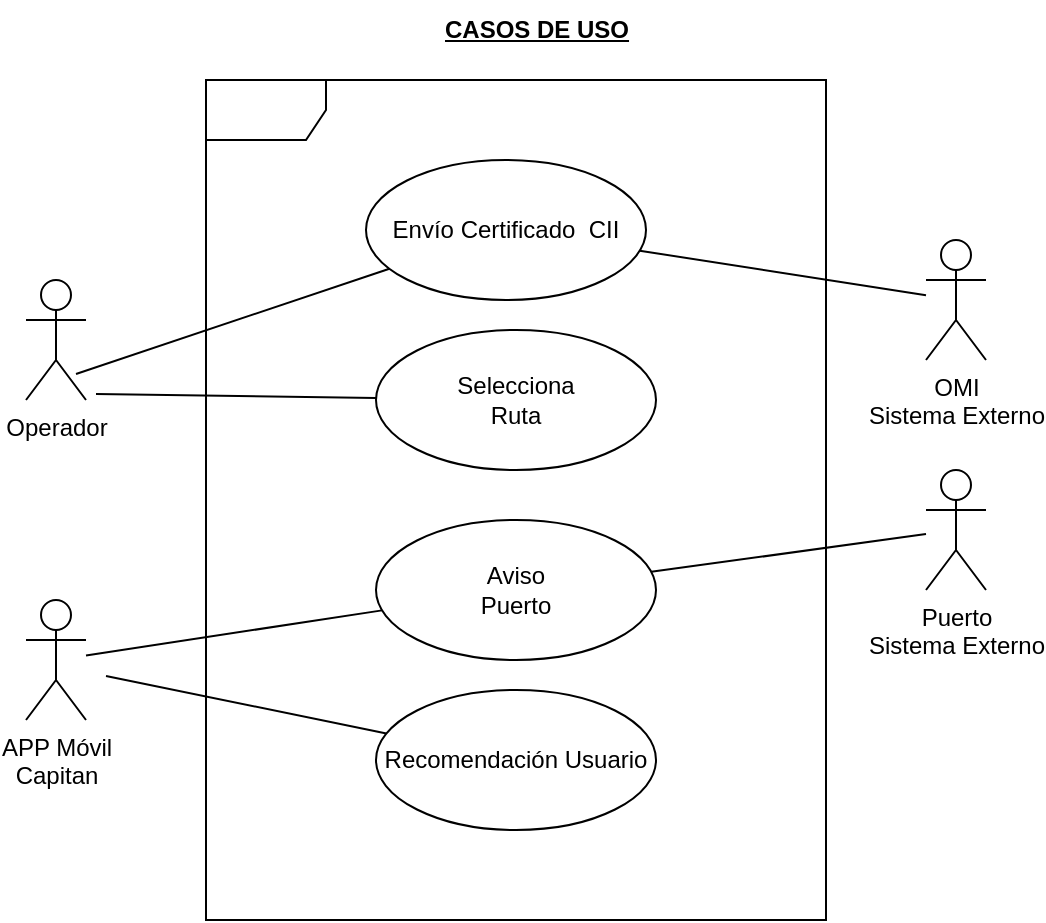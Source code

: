 <mxfile version="24.0.7" type="github">
  <diagram name="Page-1" id="L1FjgBwMozQ6Us8v5sE2">
    <mxGraphModel dx="794" dy="422" grid="1" gridSize="10" guides="1" tooltips="1" connect="1" arrows="1" fold="1" page="1" pageScale="1" pageWidth="850" pageHeight="1100" math="0" shadow="0">
      <root>
        <mxCell id="0" />
        <mxCell id="1" parent="0" />
        <mxCell id="9S_6TezDdUrS7J8Zfk-Y-1" value="Operador" style="shape=umlActor;verticalLabelPosition=bottom;verticalAlign=top;html=1;" vertex="1" parent="1">
          <mxGeometry x="140" y="150" width="30" height="60" as="geometry" />
        </mxCell>
        <mxCell id="9S_6TezDdUrS7J8Zfk-Y-2" value="" style="shape=umlFrame;whiteSpace=wrap;html=1;pointerEvents=0;" vertex="1" parent="1">
          <mxGeometry x="230" y="50" width="310" height="420" as="geometry" />
        </mxCell>
        <mxCell id="9S_6TezDdUrS7J8Zfk-Y-6" value="Envío Certificado&amp;nbsp; CII " style="ellipse;whiteSpace=wrap;html=1;" vertex="1" parent="1">
          <mxGeometry x="310" y="90" width="140" height="70" as="geometry" />
        </mxCell>
        <mxCell id="9S_6TezDdUrS7J8Zfk-Y-7" value="" style="endArrow=none;html=1;rounded=0;exitX=0.833;exitY=0.783;exitDx=0;exitDy=0;exitPerimeter=0;" edge="1" parent="1" source="9S_6TezDdUrS7J8Zfk-Y-1" target="9S_6TezDdUrS7J8Zfk-Y-6">
          <mxGeometry width="50" height="50" relative="1" as="geometry">
            <mxPoint x="169" y="202" as="sourcePoint" />
            <mxPoint x="328" y="172" as="targetPoint" />
          </mxGeometry>
        </mxCell>
        <mxCell id="9S_6TezDdUrS7J8Zfk-Y-13" value="OMI&lt;div&gt;Sistema Externo&lt;br&gt;&lt;/div&gt;" style="shape=umlActor;verticalLabelPosition=bottom;verticalAlign=top;html=1;outlineConnect=0;" vertex="1" parent="1">
          <mxGeometry x="590" y="130" width="30" height="60" as="geometry" />
        </mxCell>
        <mxCell id="9S_6TezDdUrS7J8Zfk-Y-17" value="" style="endArrow=none;html=1;rounded=0;" edge="1" parent="1" source="9S_6TezDdUrS7J8Zfk-Y-6" target="9S_6TezDdUrS7J8Zfk-Y-13">
          <mxGeometry width="50" height="50" relative="1" as="geometry">
            <mxPoint x="169" y="202" as="sourcePoint" />
            <mxPoint x="318" y="112" as="targetPoint" />
          </mxGeometry>
        </mxCell>
        <mxCell id="9S_6TezDdUrS7J8Zfk-Y-18" value="CASOS DE USO" style="text;html=1;align=center;verticalAlign=middle;resizable=0;points=[];autosize=1;strokeColor=none;fillColor=none;fontStyle=5" vertex="1" parent="1">
          <mxGeometry x="340" y="10" width="110" height="30" as="geometry" />
        </mxCell>
        <mxCell id="9S_6TezDdUrS7J8Zfk-Y-20" value="&lt;div&gt;APP Móvil&lt;/div&gt;&lt;div&gt;Capitan&lt;br&gt;&lt;/div&gt;" style="shape=umlActor;verticalLabelPosition=bottom;verticalAlign=top;html=1;outlineConnect=0;" vertex="1" parent="1">
          <mxGeometry x="140" y="310" width="30" height="60" as="geometry" />
        </mxCell>
        <mxCell id="9S_6TezDdUrS7J8Zfk-Y-25" value="&lt;div&gt;Puerto&lt;/div&gt;&lt;div&gt;Sistema Externo&lt;br&gt;&lt;/div&gt;&lt;div&gt;&lt;br&gt;&lt;/div&gt;" style="shape=umlActor;verticalLabelPosition=bottom;verticalAlign=top;html=1;outlineConnect=0;" vertex="1" parent="1">
          <mxGeometry x="590" y="245" width="30" height="60" as="geometry" />
        </mxCell>
        <mxCell id="9S_6TezDdUrS7J8Zfk-Y-26" value="" style="endArrow=none;html=1;rounded=0;" edge="1" parent="1" source="9S_6TezDdUrS7J8Zfk-Y-27" target="9S_6TezDdUrS7J8Zfk-Y-25">
          <mxGeometry width="50" height="50" relative="1" as="geometry">
            <mxPoint x="460" y="176" as="sourcePoint" />
            <mxPoint x="680" y="180" as="targetPoint" />
            <Array as="points" />
          </mxGeometry>
        </mxCell>
        <mxCell id="9S_6TezDdUrS7J8Zfk-Y-27" value="&lt;div&gt;Aviso&lt;/div&gt;&lt;div&gt;Puerto&lt;br&gt;&lt;/div&gt;" style="ellipse;whiteSpace=wrap;html=1;" vertex="1" parent="1">
          <mxGeometry x="315" y="270" width="140" height="70" as="geometry" />
        </mxCell>
        <mxCell id="9S_6TezDdUrS7J8Zfk-Y-28" value="" style="endArrow=none;html=1;rounded=0;" edge="1" parent="1" source="9S_6TezDdUrS7J8Zfk-Y-20" target="9S_6TezDdUrS7J8Zfk-Y-27">
          <mxGeometry width="50" height="50" relative="1" as="geometry">
            <mxPoint x="175" y="207" as="sourcePoint" />
            <mxPoint x="323" y="185" as="targetPoint" />
          </mxGeometry>
        </mxCell>
        <mxCell id="9S_6TezDdUrS7J8Zfk-Y-30" value="&lt;div&gt;Selecciona&lt;/div&gt;&lt;div&gt;Ruta&lt;br&gt;&lt;/div&gt;" style="ellipse;whiteSpace=wrap;html=1;" vertex="1" parent="1">
          <mxGeometry x="315" y="175" width="140" height="70" as="geometry" />
        </mxCell>
        <mxCell id="9S_6TezDdUrS7J8Zfk-Y-31" value="" style="endArrow=none;html=1;rounded=0;exitX=0.833;exitY=0.783;exitDx=0;exitDy=0;exitPerimeter=0;" edge="1" parent="1" target="9S_6TezDdUrS7J8Zfk-Y-30">
          <mxGeometry width="50" height="50" relative="1" as="geometry">
            <mxPoint x="175" y="207" as="sourcePoint" />
            <mxPoint x="323" y="185" as="targetPoint" />
          </mxGeometry>
        </mxCell>
        <mxCell id="9S_6TezDdUrS7J8Zfk-Y-37" value="Recomendación Usuario" style="ellipse;whiteSpace=wrap;html=1;" vertex="1" parent="1">
          <mxGeometry x="315" y="355" width="140" height="70" as="geometry" />
        </mxCell>
        <mxCell id="9S_6TezDdUrS7J8Zfk-Y-38" value="" style="endArrow=none;html=1;rounded=0;" edge="1" parent="1" target="9S_6TezDdUrS7J8Zfk-Y-37">
          <mxGeometry width="50" height="50" relative="1" as="geometry">
            <mxPoint x="180" y="348" as="sourcePoint" />
            <mxPoint x="328" y="325" as="targetPoint" />
          </mxGeometry>
        </mxCell>
      </root>
    </mxGraphModel>
  </diagram>
</mxfile>
